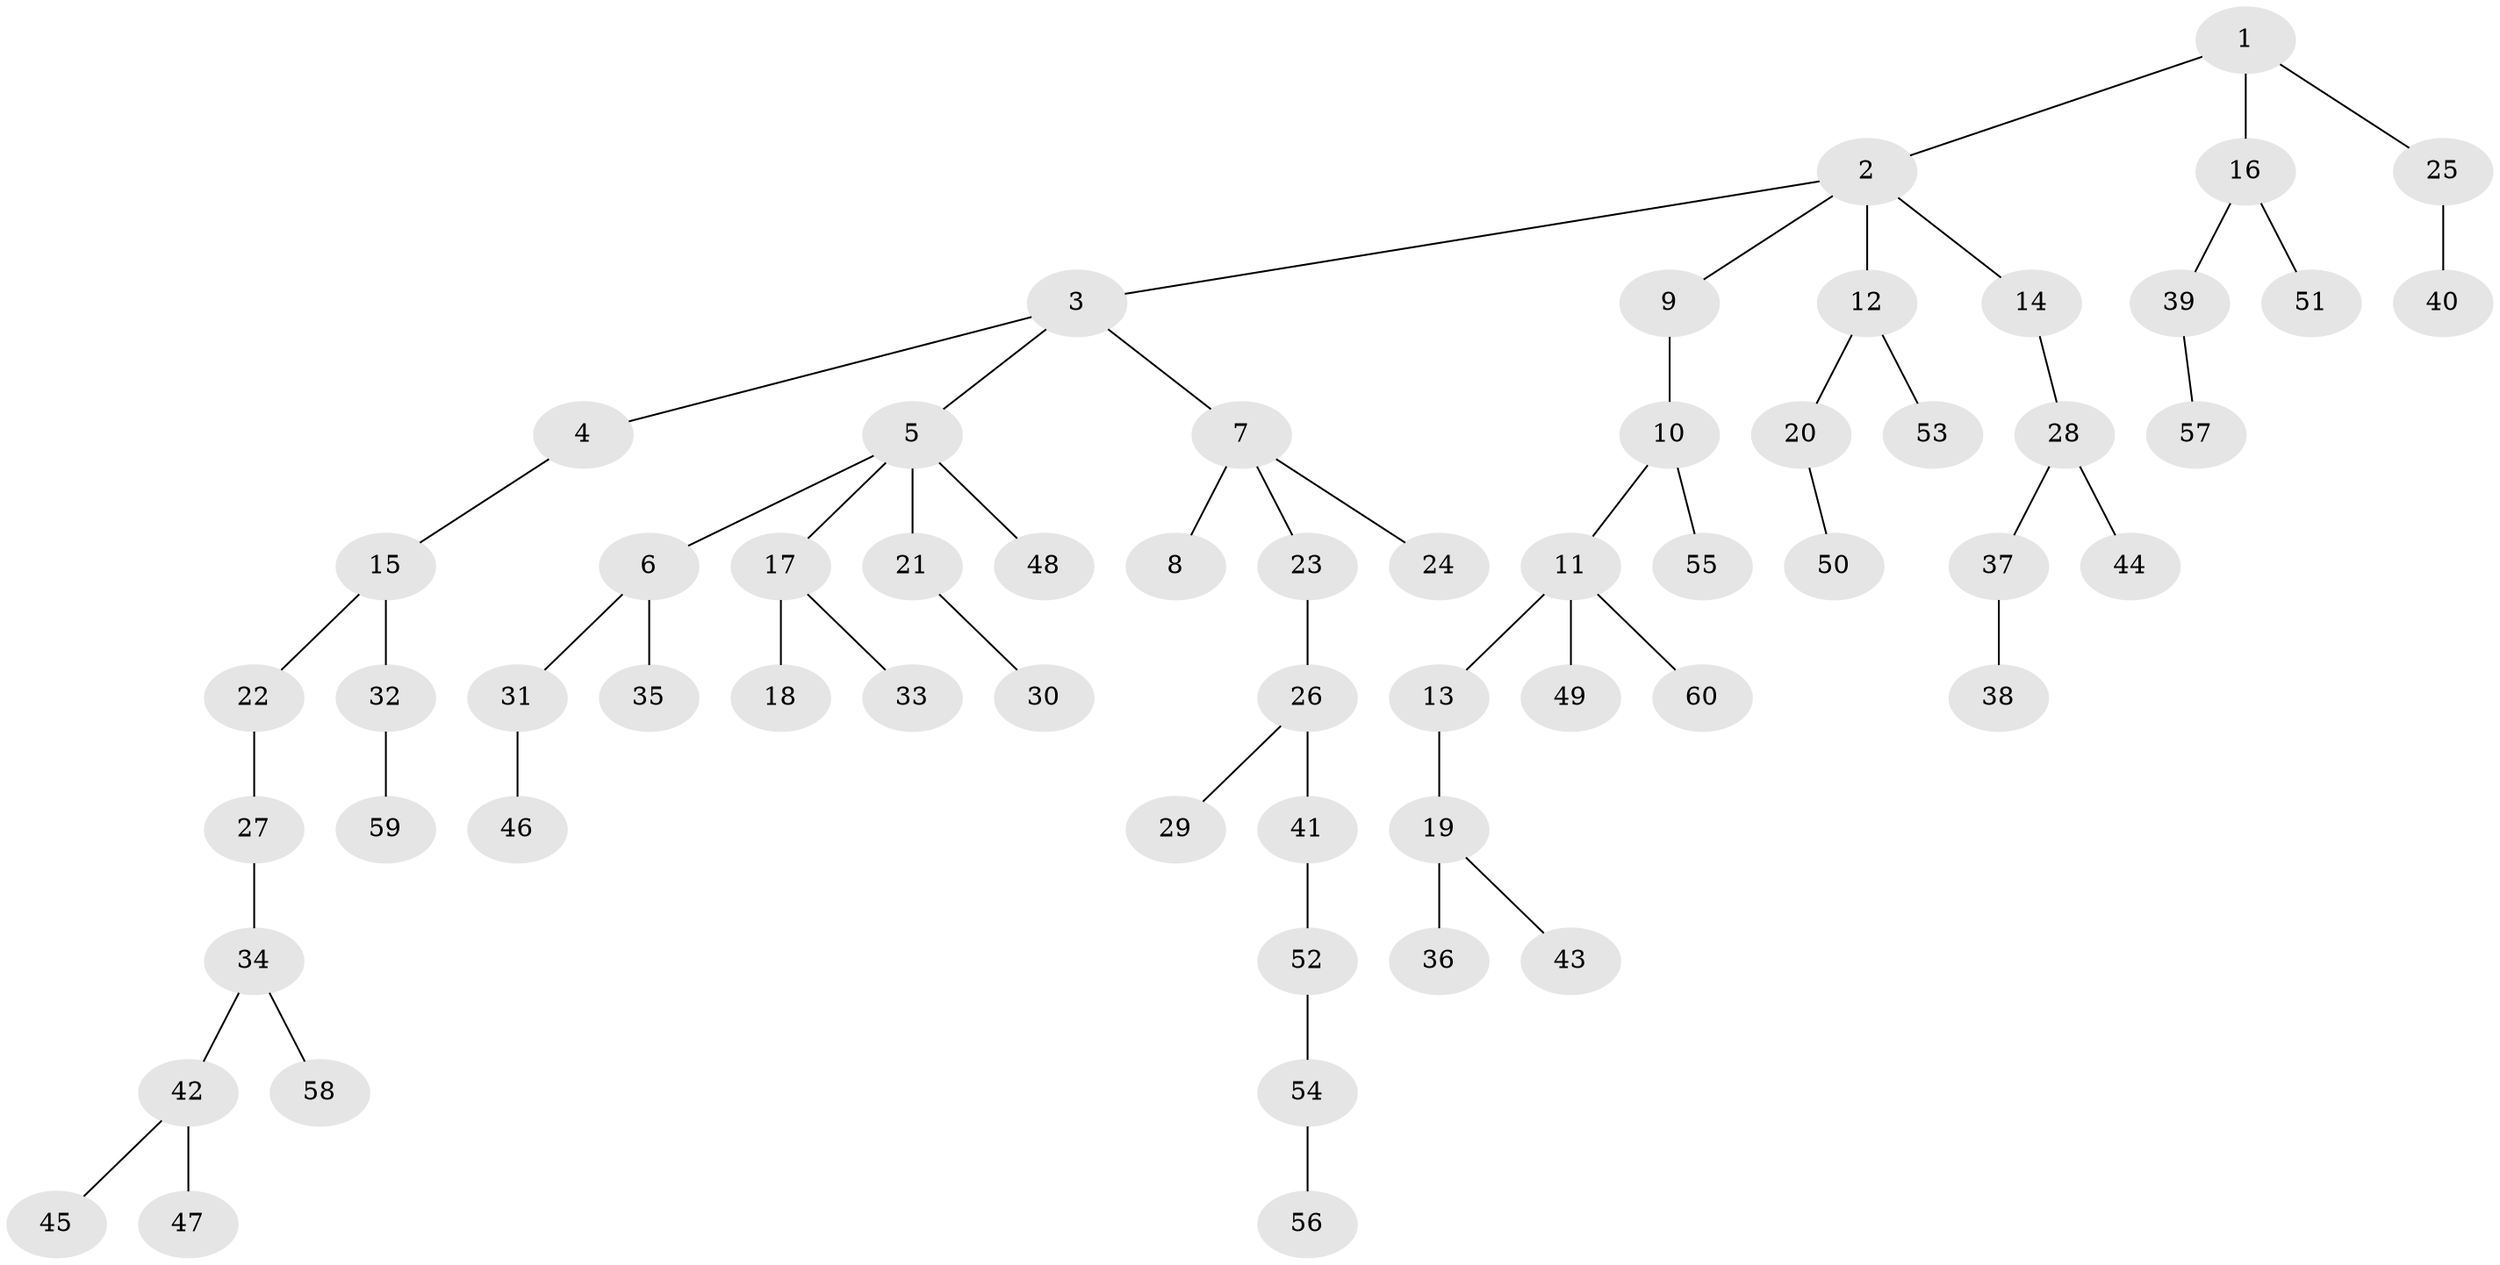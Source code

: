 // original degree distribution, {6: 0.016666666666666666, 7: 0.016666666666666666, 5: 0.041666666666666664, 3: 0.1, 1: 0.49166666666666664, 4: 0.05, 2: 0.2833333333333333}
// Generated by graph-tools (version 1.1) at 2025/37/03/09/25 02:37:00]
// undirected, 60 vertices, 59 edges
graph export_dot {
graph [start="1"]
  node [color=gray90,style=filled];
  1;
  2;
  3;
  4;
  5;
  6;
  7;
  8;
  9;
  10;
  11;
  12;
  13;
  14;
  15;
  16;
  17;
  18;
  19;
  20;
  21;
  22;
  23;
  24;
  25;
  26;
  27;
  28;
  29;
  30;
  31;
  32;
  33;
  34;
  35;
  36;
  37;
  38;
  39;
  40;
  41;
  42;
  43;
  44;
  45;
  46;
  47;
  48;
  49;
  50;
  51;
  52;
  53;
  54;
  55;
  56;
  57;
  58;
  59;
  60;
  1 -- 2 [weight=1.0];
  1 -- 16 [weight=3.0];
  1 -- 25 [weight=1.0];
  2 -- 3 [weight=1.0];
  2 -- 9 [weight=1.0];
  2 -- 12 [weight=2.0];
  2 -- 14 [weight=1.0];
  3 -- 4 [weight=1.0];
  3 -- 5 [weight=1.0];
  3 -- 7 [weight=1.0];
  4 -- 15 [weight=1.0];
  5 -- 6 [weight=1.0];
  5 -- 17 [weight=1.0];
  5 -- 21 [weight=2.0];
  5 -- 48 [weight=1.0];
  6 -- 31 [weight=1.0];
  6 -- 35 [weight=1.0];
  7 -- 8 [weight=1.0];
  7 -- 23 [weight=1.0];
  7 -- 24 [weight=1.0];
  9 -- 10 [weight=3.0];
  10 -- 11 [weight=1.0];
  10 -- 55 [weight=1.0];
  11 -- 13 [weight=1.0];
  11 -- 49 [weight=1.0];
  11 -- 60 [weight=1.0];
  12 -- 20 [weight=1.0];
  12 -- 53 [weight=1.0];
  13 -- 19 [weight=1.0];
  14 -- 28 [weight=1.0];
  15 -- 22 [weight=1.0];
  15 -- 32 [weight=1.0];
  16 -- 39 [weight=1.0];
  16 -- 51 [weight=1.0];
  17 -- 18 [weight=1.0];
  17 -- 33 [weight=1.0];
  19 -- 36 [weight=3.0];
  19 -- 43 [weight=1.0];
  20 -- 50 [weight=1.0];
  21 -- 30 [weight=1.0];
  22 -- 27 [weight=1.0];
  23 -- 26 [weight=2.0];
  25 -- 40 [weight=3.0];
  26 -- 29 [weight=1.0];
  26 -- 41 [weight=1.0];
  27 -- 34 [weight=1.0];
  28 -- 37 [weight=1.0];
  28 -- 44 [weight=1.0];
  31 -- 46 [weight=1.0];
  32 -- 59 [weight=1.0];
  34 -- 42 [weight=1.0];
  34 -- 58 [weight=1.0];
  37 -- 38 [weight=2.0];
  39 -- 57 [weight=1.0];
  41 -- 52 [weight=1.0];
  42 -- 45 [weight=1.0];
  42 -- 47 [weight=2.0];
  52 -- 54 [weight=1.0];
  54 -- 56 [weight=1.0];
}
